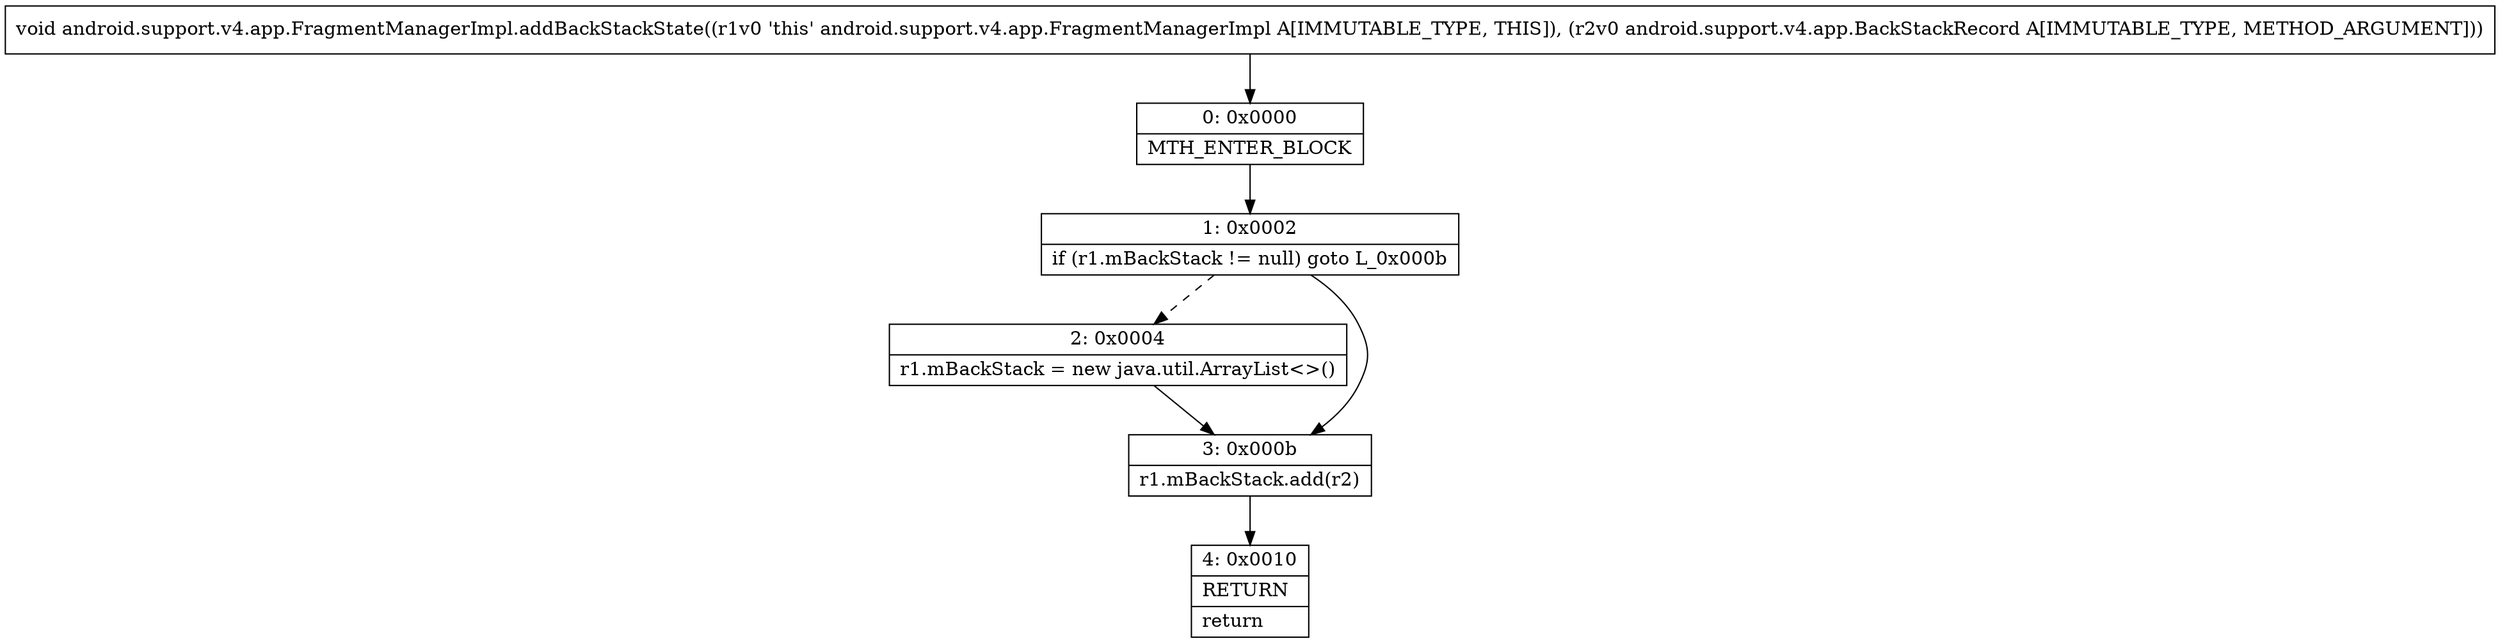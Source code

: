 digraph "CFG forandroid.support.v4.app.FragmentManagerImpl.addBackStackState(Landroid\/support\/v4\/app\/BackStackRecord;)V" {
Node_0 [shape=record,label="{0\:\ 0x0000|MTH_ENTER_BLOCK\l}"];
Node_1 [shape=record,label="{1\:\ 0x0002|if (r1.mBackStack != null) goto L_0x000b\l}"];
Node_2 [shape=record,label="{2\:\ 0x0004|r1.mBackStack = new java.util.ArrayList\<\>()\l}"];
Node_3 [shape=record,label="{3\:\ 0x000b|r1.mBackStack.add(r2)\l}"];
Node_4 [shape=record,label="{4\:\ 0x0010|RETURN\l|return\l}"];
MethodNode[shape=record,label="{void android.support.v4.app.FragmentManagerImpl.addBackStackState((r1v0 'this' android.support.v4.app.FragmentManagerImpl A[IMMUTABLE_TYPE, THIS]), (r2v0 android.support.v4.app.BackStackRecord A[IMMUTABLE_TYPE, METHOD_ARGUMENT])) }"];
MethodNode -> Node_0;
Node_0 -> Node_1;
Node_1 -> Node_2[style=dashed];
Node_1 -> Node_3;
Node_2 -> Node_3;
Node_3 -> Node_4;
}

